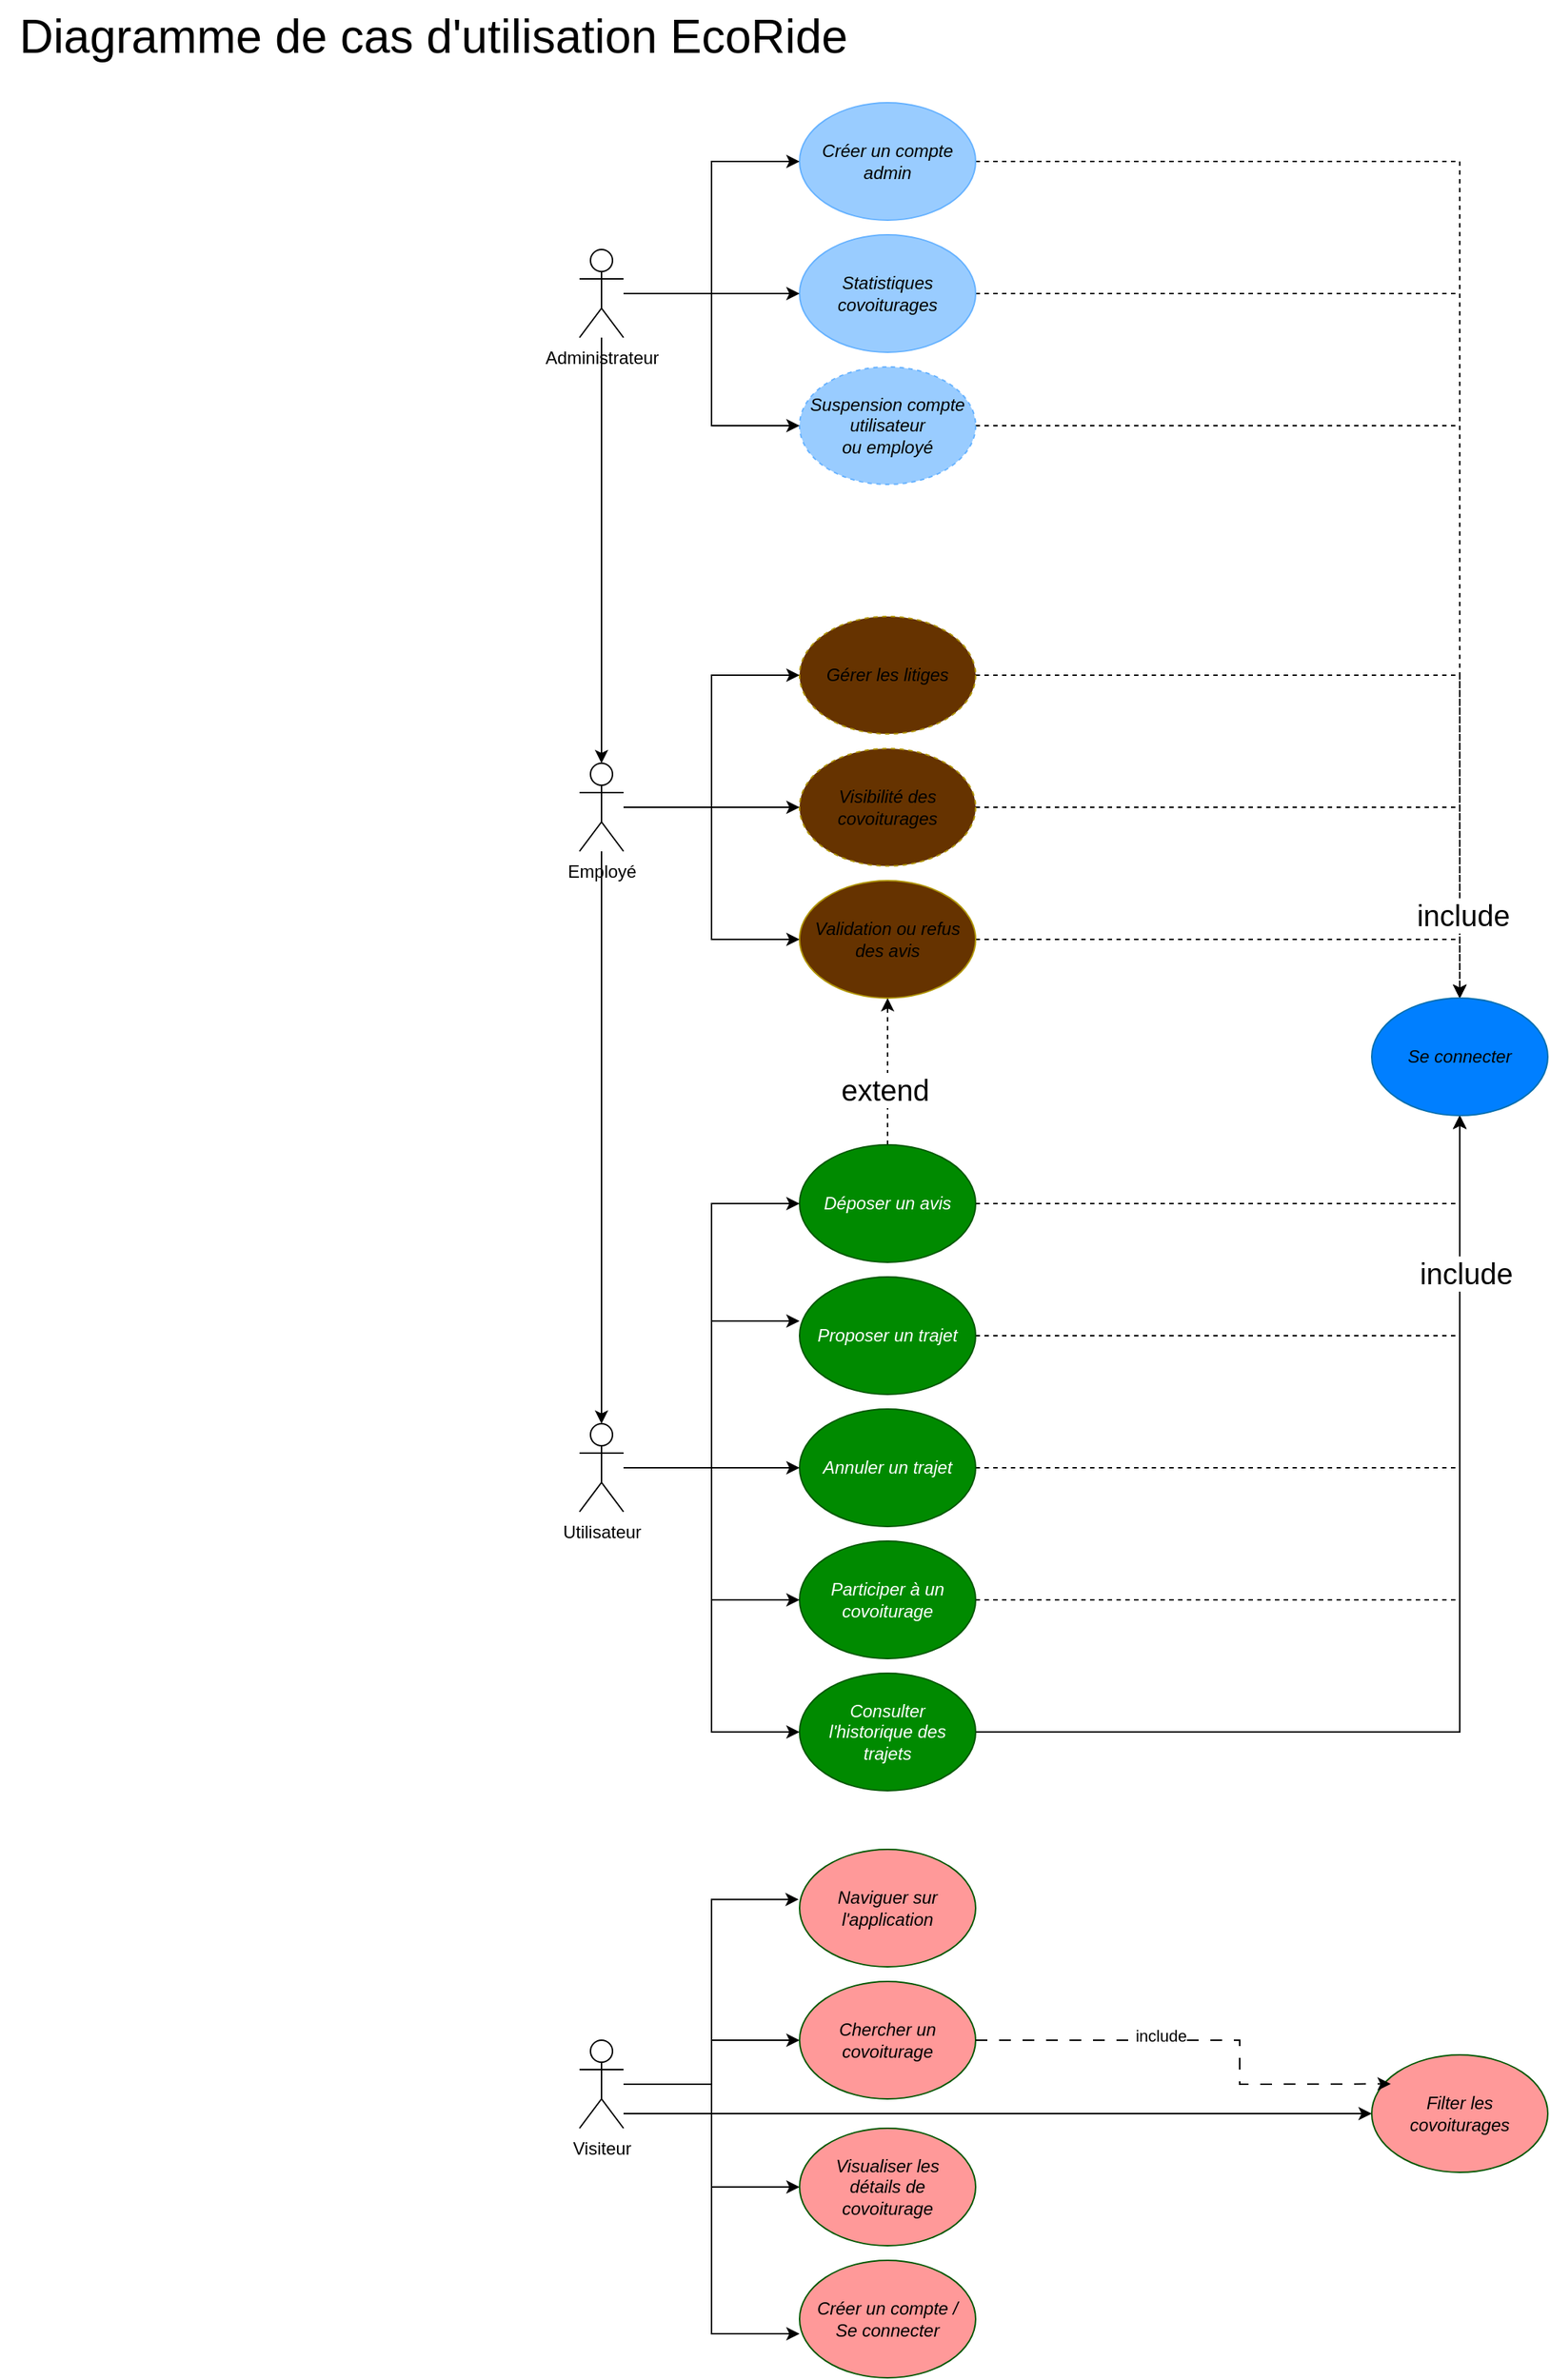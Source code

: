 <mxfile version="25.0.3">
  <diagram name="Page-1" id="2YBvvXClWsGukQMizWep">
    <mxGraphModel dx="4097" dy="2109" grid="1" gridSize="10" guides="1" tooltips="1" connect="1" arrows="1" fold="1" page="1" pageScale="1" pageWidth="1169" pageHeight="1654" math="0" shadow="0">
      <root>
        <mxCell id="0" />
        <mxCell id="1" parent="0" />
        <mxCell id="p1_bvQ4lCgfAWQzNd4JW-222" style="edgeStyle=orthogonalEdgeStyle;rounded=0;orthogonalLoop=1;jettySize=auto;html=1;entryX=0.5;entryY=0;entryDx=0;entryDy=0;dashed=1;" parent="1" source="p1_bvQ4lCgfAWQzNd4JW-65" target="p1_bvQ4lCgfAWQzNd4JW-182" edge="1">
          <mxGeometry relative="1" as="geometry" />
        </mxCell>
        <mxCell id="p1_bvQ4lCgfAWQzNd4JW-65" value="&lt;font color=&quot;#000000&quot;&gt;Créer un compte admin&lt;/font&gt;" style="ellipse;whiteSpace=wrap;html=1;fillColor=#99CCFF;strokeColor=#66B2FF;fontColor=#ffffff;fontStyle=2" parent="1" vertex="1">
          <mxGeometry x="560" y="90" width="120" height="80" as="geometry" />
        </mxCell>
        <mxCell id="p1_bvQ4lCgfAWQzNd4JW-223" style="edgeStyle=orthogonalEdgeStyle;rounded=0;orthogonalLoop=1;jettySize=auto;html=1;entryX=0.5;entryY=0;entryDx=0;entryDy=0;dashed=1;" parent="1" source="p1_bvQ4lCgfAWQzNd4JW-66" target="p1_bvQ4lCgfAWQzNd4JW-182" edge="1">
          <mxGeometry relative="1" as="geometry" />
        </mxCell>
        <mxCell id="p1_bvQ4lCgfAWQzNd4JW-66" value="&lt;font color=&quot;#000000&quot;&gt;Statistiques covoiturages&lt;/font&gt;" style="ellipse;whiteSpace=wrap;html=1;fillColor=#99CCFF;strokeColor=#66B2FF;fontColor=#ffffff;fontStyle=2" parent="1" vertex="1">
          <mxGeometry x="560" y="180" width="120" height="80" as="geometry" />
        </mxCell>
        <mxCell id="p1_bvQ4lCgfAWQzNd4JW-224" style="edgeStyle=orthogonalEdgeStyle;rounded=0;orthogonalLoop=1;jettySize=auto;html=1;entryX=0.5;entryY=0;entryDx=0;entryDy=0;dashed=1;" parent="1" source="p1_bvQ4lCgfAWQzNd4JW-67" target="p1_bvQ4lCgfAWQzNd4JW-182" edge="1">
          <mxGeometry relative="1" as="geometry" />
        </mxCell>
        <mxCell id="p1_bvQ4lCgfAWQzNd4JW-67" value="&lt;font color=&quot;#000000&quot;&gt;Suspension compte utilisateur&lt;/font&gt;&lt;div&gt;&lt;font color=&quot;#000000&quot;&gt;ou employé&lt;/font&gt;&lt;/div&gt;" style="ellipse;whiteSpace=wrap;html=1;fillColor=#99CCFF;strokeColor=#66B2FF;fontColor=#ffffff;fontStyle=2;dashed=1;" parent="1" vertex="1">
          <mxGeometry x="560" y="270" width="120" height="80" as="geometry" />
        </mxCell>
        <mxCell id="p1_bvQ4lCgfAWQzNd4JW-225" style="edgeStyle=orthogonalEdgeStyle;rounded=0;orthogonalLoop=1;jettySize=auto;html=1;dashed=1;entryX=0.5;entryY=0;entryDx=0;entryDy=0;" parent="1" source="p1_bvQ4lCgfAWQzNd4JW-68" target="p1_bvQ4lCgfAWQzNd4JW-182" edge="1">
          <mxGeometry relative="1" as="geometry">
            <mxPoint x="1240" y="680" as="targetPoint" />
          </mxGeometry>
        </mxCell>
        <mxCell id="p1_bvQ4lCgfAWQzNd4JW-68" value="Gérer les litiges" style="ellipse;whiteSpace=wrap;html=1;fillColor=#663300;strokeColor=#B09500;fontColor=#000000;fontStyle=2;dashed=1;" parent="1" vertex="1">
          <mxGeometry x="560" y="440" width="120" height="80" as="geometry" />
        </mxCell>
        <mxCell id="p1_bvQ4lCgfAWQzNd4JW-226" style="edgeStyle=orthogonalEdgeStyle;rounded=0;orthogonalLoop=1;jettySize=auto;html=1;entryX=0.5;entryY=0;entryDx=0;entryDy=0;dashed=1;" parent="1" source="p1_bvQ4lCgfAWQzNd4JW-69" target="p1_bvQ4lCgfAWQzNd4JW-182" edge="1">
          <mxGeometry relative="1" as="geometry" />
        </mxCell>
        <mxCell id="p1_bvQ4lCgfAWQzNd4JW-228" value="&lt;font style=&quot;font-size: 20px;&quot;&gt;include&lt;/font&gt;" style="edgeLabel;html=1;align=center;verticalAlign=middle;resizable=0;points=[];" parent="p1_bvQ4lCgfAWQzNd4JW-226" vertex="1" connectable="0">
          <mxGeometry x="0.756" y="2" relative="1" as="geometry">
            <mxPoint y="-1" as="offset" />
          </mxGeometry>
        </mxCell>
        <mxCell id="p1_bvQ4lCgfAWQzNd4JW-69" value="&lt;div&gt;Visibilité des&lt;/div&gt;&lt;div&gt;covoiturages&lt;/div&gt;" style="ellipse;whiteSpace=wrap;html=1;fillColor=#663300;strokeColor=#B09500;fontColor=#000000;fontStyle=2;dashed=1;" parent="1" vertex="1">
          <mxGeometry x="560" y="530" width="120" height="80" as="geometry" />
        </mxCell>
        <mxCell id="p1_bvQ4lCgfAWQzNd4JW-227" style="edgeStyle=orthogonalEdgeStyle;rounded=0;orthogonalLoop=1;jettySize=auto;html=1;entryX=0.5;entryY=0;entryDx=0;entryDy=0;dashed=1;" parent="1" source="p1_bvQ4lCgfAWQzNd4JW-70" target="p1_bvQ4lCgfAWQzNd4JW-182" edge="1">
          <mxGeometry relative="1" as="geometry" />
        </mxCell>
        <mxCell id="p1_bvQ4lCgfAWQzNd4JW-70" value="&lt;div&gt;Validation ou refus&lt;/div&gt;&lt;div&gt;des avis&lt;/div&gt;" style="ellipse;whiteSpace=wrap;html=1;fillColor=#663300;strokeColor=#B09500;fontColor=#000000;fontStyle=2" parent="1" vertex="1">
          <mxGeometry x="560" y="620" width="120" height="80" as="geometry" />
        </mxCell>
        <mxCell id="p1_bvQ4lCgfAWQzNd4JW-229" style="edgeStyle=orthogonalEdgeStyle;rounded=0;orthogonalLoop=1;jettySize=auto;html=1;entryX=0.5;entryY=1;entryDx=0;entryDy=0;dashed=1;" parent="1" source="p1_bvQ4lCgfAWQzNd4JW-72" target="p1_bvQ4lCgfAWQzNd4JW-182" edge="1">
          <mxGeometry relative="1" as="geometry" />
        </mxCell>
        <mxCell id="p1_bvQ4lCgfAWQzNd4JW-234" style="edgeStyle=orthogonalEdgeStyle;rounded=0;orthogonalLoop=1;jettySize=auto;html=1;dashed=1;" parent="1" source="p1_bvQ4lCgfAWQzNd4JW-72" target="p1_bvQ4lCgfAWQzNd4JW-70" edge="1">
          <mxGeometry relative="1" as="geometry" />
        </mxCell>
        <mxCell id="p1_bvQ4lCgfAWQzNd4JW-235" value="&lt;font style=&quot;font-size: 20px;&quot;&gt;extend&lt;/font&gt;" style="edgeLabel;html=1;align=center;verticalAlign=middle;resizable=0;points=[];" parent="p1_bvQ4lCgfAWQzNd4JW-234" vertex="1" connectable="0">
          <mxGeometry x="-0.239" y="2" relative="1" as="geometry">
            <mxPoint as="offset" />
          </mxGeometry>
        </mxCell>
        <mxCell id="p1_bvQ4lCgfAWQzNd4JW-72" value="Déposer un avis" style="ellipse;whiteSpace=wrap;html=1;fillColor=#008a00;strokeColor=#005700;fontColor=#ffffff;fontStyle=2" parent="1" vertex="1">
          <mxGeometry x="560" y="800" width="120" height="80" as="geometry" />
        </mxCell>
        <mxCell id="p1_bvQ4lCgfAWQzNd4JW-230" style="edgeStyle=orthogonalEdgeStyle;rounded=0;orthogonalLoop=1;jettySize=auto;html=1;entryX=0.5;entryY=1;entryDx=0;entryDy=0;dashed=1;" parent="1" source="p1_bvQ4lCgfAWQzNd4JW-73" target="p1_bvQ4lCgfAWQzNd4JW-182" edge="1">
          <mxGeometry relative="1" as="geometry" />
        </mxCell>
        <mxCell id="p1_bvQ4lCgfAWQzNd4JW-73" value="Proposer un trajet" style="ellipse;whiteSpace=wrap;html=1;fillColor=#008a00;strokeColor=#005700;fontColor=#ffffff;fontStyle=2" parent="1" vertex="1">
          <mxGeometry x="560" y="890" width="120" height="80" as="geometry" />
        </mxCell>
        <mxCell id="p1_bvQ4lCgfAWQzNd4JW-231" style="edgeStyle=orthogonalEdgeStyle;rounded=0;orthogonalLoop=1;jettySize=auto;html=1;entryX=0.5;entryY=1;entryDx=0;entryDy=0;dashed=1;" parent="1" source="p1_bvQ4lCgfAWQzNd4JW-179" target="p1_bvQ4lCgfAWQzNd4JW-182" edge="1">
          <mxGeometry relative="1" as="geometry" />
        </mxCell>
        <mxCell id="p1_bvQ4lCgfAWQzNd4JW-179" value="Annuler un trajet" style="ellipse;whiteSpace=wrap;html=1;fillColor=#008a00;strokeColor=#005700;fontColor=#ffffff;fontStyle=2" parent="1" vertex="1">
          <mxGeometry x="560" y="980" width="120" height="80" as="geometry" />
        </mxCell>
        <mxCell id="p1_bvQ4lCgfAWQzNd4JW-232" style="edgeStyle=orthogonalEdgeStyle;rounded=0;orthogonalLoop=1;jettySize=auto;html=1;entryX=0.5;entryY=1;entryDx=0;entryDy=0;dashed=1;" parent="1" source="p1_bvQ4lCgfAWQzNd4JW-180" target="p1_bvQ4lCgfAWQzNd4JW-182" edge="1">
          <mxGeometry relative="1" as="geometry" />
        </mxCell>
        <mxCell id="p1_bvQ4lCgfAWQzNd4JW-180" value="&lt;div&gt;Participer à un&lt;/div&gt;&lt;div&gt;covoiturage&lt;/div&gt;" style="ellipse;whiteSpace=wrap;html=1;fillColor=#008a00;strokeColor=#005700;fontColor=#ffffff;fontStyle=2" parent="1" vertex="1">
          <mxGeometry x="560" y="1070" width="120" height="80" as="geometry" />
        </mxCell>
        <mxCell id="p1_bvQ4lCgfAWQzNd4JW-233" style="edgeStyle=orthogonalEdgeStyle;rounded=0;orthogonalLoop=1;jettySize=auto;html=1;entryX=0.5;entryY=1;entryDx=0;entryDy=0;" parent="1" source="p1_bvQ4lCgfAWQzNd4JW-181" target="p1_bvQ4lCgfAWQzNd4JW-182" edge="1">
          <mxGeometry relative="1" as="geometry" />
        </mxCell>
        <mxCell id="p1_bvQ4lCgfAWQzNd4JW-237" value="&lt;font style=&quot;font-size: 20px;&quot;&gt;include&lt;/font&gt;" style="edgeLabel;html=1;align=center;verticalAlign=middle;resizable=0;points=[];" parent="p1_bvQ4lCgfAWQzNd4JW-233" vertex="1" connectable="0">
          <mxGeometry x="0.716" y="-4" relative="1" as="geometry">
            <mxPoint as="offset" />
          </mxGeometry>
        </mxCell>
        <mxCell id="p1_bvQ4lCgfAWQzNd4JW-181" value="&lt;div&gt;Consulter&lt;/div&gt;&lt;div&gt;l&#39;historique des&lt;/div&gt;&lt;div&gt;trajets&lt;/div&gt;" style="ellipse;whiteSpace=wrap;html=1;fillColor=#008a00;strokeColor=#005700;fontColor=#ffffff;fontStyle=2" parent="1" vertex="1">
          <mxGeometry x="560" y="1160" width="120" height="80" as="geometry" />
        </mxCell>
        <mxCell id="p1_bvQ4lCgfAWQzNd4JW-182" value="&lt;div&gt;&lt;font color=&quot;#000000&quot;&gt;Se connecter&lt;/font&gt;&lt;/div&gt;" style="ellipse;whiteSpace=wrap;html=1;fillColor=#007FFF;strokeColor=#006EAF;fontColor=#ffffff;fontStyle=2" parent="1" vertex="1">
          <mxGeometry x="950" y="700" width="120" height="80" as="geometry" />
        </mxCell>
        <mxCell id="p1_bvQ4lCgfAWQzNd4JW-195" style="edgeStyle=orthogonalEdgeStyle;rounded=0;orthogonalLoop=1;jettySize=auto;html=1;entryX=0;entryY=0.5;entryDx=0;entryDy=0;" parent="1" source="p1_bvQ4lCgfAWQzNd4JW-183" target="p1_bvQ4lCgfAWQzNd4JW-66" edge="1">
          <mxGeometry relative="1" as="geometry" />
        </mxCell>
        <mxCell id="p1_bvQ4lCgfAWQzNd4JW-196" style="edgeStyle=orthogonalEdgeStyle;rounded=0;orthogonalLoop=1;jettySize=auto;html=1;entryX=0;entryY=0.5;entryDx=0;entryDy=0;" parent="1" source="p1_bvQ4lCgfAWQzNd4JW-183" target="p1_bvQ4lCgfAWQzNd4JW-65" edge="1">
          <mxGeometry relative="1" as="geometry" />
        </mxCell>
        <mxCell id="p1_bvQ4lCgfAWQzNd4JW-197" style="edgeStyle=orthogonalEdgeStyle;rounded=0;orthogonalLoop=1;jettySize=auto;html=1;entryX=0;entryY=0.5;entryDx=0;entryDy=0;" parent="1" source="p1_bvQ4lCgfAWQzNd4JW-183" target="p1_bvQ4lCgfAWQzNd4JW-67" edge="1">
          <mxGeometry relative="1" as="geometry" />
        </mxCell>
        <mxCell id="p1_bvQ4lCgfAWQzNd4JW-199" value="" style="edgeStyle=orthogonalEdgeStyle;rounded=0;orthogonalLoop=1;jettySize=auto;html=1;entryX=0.5;entryY=0;entryDx=0;entryDy=0;entryPerimeter=0;" parent="1" source="p1_bvQ4lCgfAWQzNd4JW-183" target="p1_bvQ4lCgfAWQzNd4JW-198" edge="1">
          <mxGeometry relative="1" as="geometry">
            <mxPoint x="425" y="520" as="targetPoint" />
          </mxGeometry>
        </mxCell>
        <mxCell id="p1_bvQ4lCgfAWQzNd4JW-183" value="Administrateur" style="shape=umlActor;verticalLabelPosition=bottom;verticalAlign=top;html=1;outlineConnect=0;" parent="1" vertex="1">
          <mxGeometry x="410" y="190" width="30" height="60" as="geometry" />
        </mxCell>
        <mxCell id="p1_bvQ4lCgfAWQzNd4JW-187" style="edgeStyle=orthogonalEdgeStyle;rounded=0;orthogonalLoop=1;jettySize=auto;html=1;entryX=0;entryY=0.5;entryDx=0;entryDy=0;" parent="1" source="p1_bvQ4lCgfAWQzNd4JW-184" target="p1_bvQ4lCgfAWQzNd4JW-72" edge="1">
          <mxGeometry relative="1" as="geometry" />
        </mxCell>
        <mxCell id="p1_bvQ4lCgfAWQzNd4JW-189" style="edgeStyle=orthogonalEdgeStyle;rounded=0;orthogonalLoop=1;jettySize=auto;html=1;entryX=0;entryY=0.5;entryDx=0;entryDy=0;" parent="1" source="p1_bvQ4lCgfAWQzNd4JW-184" target="p1_bvQ4lCgfAWQzNd4JW-179" edge="1">
          <mxGeometry relative="1" as="geometry" />
        </mxCell>
        <mxCell id="p1_bvQ4lCgfAWQzNd4JW-190" style="edgeStyle=orthogonalEdgeStyle;rounded=0;orthogonalLoop=1;jettySize=auto;html=1;entryX=0;entryY=0.5;entryDx=0;entryDy=0;" parent="1" source="p1_bvQ4lCgfAWQzNd4JW-184" target="p1_bvQ4lCgfAWQzNd4JW-180" edge="1">
          <mxGeometry relative="1" as="geometry" />
        </mxCell>
        <mxCell id="p1_bvQ4lCgfAWQzNd4JW-191" style="edgeStyle=orthogonalEdgeStyle;rounded=0;orthogonalLoop=1;jettySize=auto;html=1;entryX=0;entryY=0.5;entryDx=0;entryDy=0;" parent="1" source="p1_bvQ4lCgfAWQzNd4JW-184" target="p1_bvQ4lCgfAWQzNd4JW-181" edge="1">
          <mxGeometry relative="1" as="geometry" />
        </mxCell>
        <mxCell id="p1_bvQ4lCgfAWQzNd4JW-184" value="Utilisateur" style="shape=umlActor;verticalLabelPosition=bottom;verticalAlign=top;html=1;outlineConnect=0;" parent="1" vertex="1">
          <mxGeometry x="410" y="990" width="30" height="60" as="geometry" />
        </mxCell>
        <mxCell id="p1_bvQ4lCgfAWQzNd4JW-188" style="edgeStyle=orthogonalEdgeStyle;rounded=0;orthogonalLoop=1;jettySize=auto;html=1;entryX=0;entryY=0.375;entryDx=0;entryDy=0;entryPerimeter=0;" parent="1" source="p1_bvQ4lCgfAWQzNd4JW-184" target="p1_bvQ4lCgfAWQzNd4JW-73" edge="1">
          <mxGeometry relative="1" as="geometry" />
        </mxCell>
        <mxCell id="p1_bvQ4lCgfAWQzNd4JW-202" style="edgeStyle=orthogonalEdgeStyle;rounded=0;orthogonalLoop=1;jettySize=auto;html=1;" parent="1" source="p1_bvQ4lCgfAWQzNd4JW-198" target="p1_bvQ4lCgfAWQzNd4JW-184" edge="1">
          <mxGeometry relative="1" as="geometry">
            <mxPoint x="425" y="980" as="targetPoint" />
          </mxGeometry>
        </mxCell>
        <mxCell id="p1_bvQ4lCgfAWQzNd4JW-238" style="edgeStyle=orthogonalEdgeStyle;rounded=0;orthogonalLoop=1;jettySize=auto;html=1;entryX=0;entryY=0.5;entryDx=0;entryDy=0;" parent="1" source="p1_bvQ4lCgfAWQzNd4JW-198" target="p1_bvQ4lCgfAWQzNd4JW-68" edge="1">
          <mxGeometry relative="1" as="geometry" />
        </mxCell>
        <mxCell id="p1_bvQ4lCgfAWQzNd4JW-239" style="edgeStyle=orthogonalEdgeStyle;rounded=0;orthogonalLoop=1;jettySize=auto;html=1;entryX=0;entryY=0.5;entryDx=0;entryDy=0;" parent="1" source="p1_bvQ4lCgfAWQzNd4JW-198" target="p1_bvQ4lCgfAWQzNd4JW-69" edge="1">
          <mxGeometry relative="1" as="geometry" />
        </mxCell>
        <mxCell id="p1_bvQ4lCgfAWQzNd4JW-240" style="edgeStyle=orthogonalEdgeStyle;rounded=0;orthogonalLoop=1;jettySize=auto;html=1;entryX=0;entryY=0.5;entryDx=0;entryDy=0;" parent="1" source="p1_bvQ4lCgfAWQzNd4JW-198" target="p1_bvQ4lCgfAWQzNd4JW-70" edge="1">
          <mxGeometry relative="1" as="geometry" />
        </mxCell>
        <mxCell id="p1_bvQ4lCgfAWQzNd4JW-198" value="Employé" style="shape=umlActor;verticalLabelPosition=bottom;verticalAlign=top;html=1;outlineConnect=0;" parent="1" vertex="1">
          <mxGeometry x="410" y="540" width="30" height="60" as="geometry" />
        </mxCell>
        <mxCell id="p1_bvQ4lCgfAWQzNd4JW-212" style="edgeStyle=orthogonalEdgeStyle;rounded=0;orthogonalLoop=1;jettySize=auto;html=1;entryX=0;entryY=0.5;entryDx=0;entryDy=0;" parent="1" source="p1_bvQ4lCgfAWQzNd4JW-204" target="p1_bvQ4lCgfAWQzNd4JW-206" edge="1">
          <mxGeometry relative="1" as="geometry" />
        </mxCell>
        <mxCell id="p1_bvQ4lCgfAWQzNd4JW-213" style="edgeStyle=orthogonalEdgeStyle;rounded=0;orthogonalLoop=1;jettySize=auto;html=1;entryX=0;entryY=0.5;entryDx=0;entryDy=0;" parent="1" source="p1_bvQ4lCgfAWQzNd4JW-204" target="p1_bvQ4lCgfAWQzNd4JW-207" edge="1">
          <mxGeometry relative="1" as="geometry" />
        </mxCell>
        <mxCell id="p1_bvQ4lCgfAWQzNd4JW-216" style="edgeStyle=orthogonalEdgeStyle;rounded=0;orthogonalLoop=1;jettySize=auto;html=1;entryX=0;entryY=0.5;entryDx=0;entryDy=0;" parent="1" source="p1_bvQ4lCgfAWQzNd4JW-204" target="p1_bvQ4lCgfAWQzNd4JW-210" edge="1">
          <mxGeometry relative="1" as="geometry">
            <Array as="points">
              <mxPoint x="580" y="1460" />
              <mxPoint x="580" y="1460" />
            </Array>
          </mxGeometry>
        </mxCell>
        <mxCell id="p1_bvQ4lCgfAWQzNd4JW-204" value="Visiteur" style="shape=umlActor;verticalLabelPosition=bottom;verticalAlign=top;html=1;outlineConnect=0;" parent="1" vertex="1">
          <mxGeometry x="410" y="1410" width="30" height="60" as="geometry" />
        </mxCell>
        <mxCell id="p1_bvQ4lCgfAWQzNd4JW-205" value="&lt;div&gt;Naviguer sur&lt;/div&gt;&lt;div&gt;l&#39;application&lt;/div&gt;" style="ellipse;whiteSpace=wrap;html=1;fillColor=#FF9999;strokeColor=#005700;fontColor=#000000;fontStyle=2" parent="1" vertex="1">
          <mxGeometry x="560" y="1280" width="120" height="80" as="geometry" />
        </mxCell>
        <mxCell id="p1_bvQ4lCgfAWQzNd4JW-206" value="&lt;div&gt;Chercher un&lt;/div&gt;&lt;div&gt;covoiturage&lt;/div&gt;" style="ellipse;whiteSpace=wrap;html=1;fillColor=#FF9999;strokeColor=#005700;fontColor=#000000;fontStyle=2" parent="1" vertex="1">
          <mxGeometry x="560" y="1370" width="120" height="80" as="geometry" />
        </mxCell>
        <mxCell id="p1_bvQ4lCgfAWQzNd4JW-207" value="&lt;div&gt;Visualiser les&lt;/div&gt;&lt;div&gt;détails de&lt;/div&gt;&lt;div&gt;covoiturage&lt;/div&gt;" style="ellipse;whiteSpace=wrap;html=1;fillColor=#FF9999;strokeColor=#005700;fontColor=#000000;fontStyle=2" parent="1" vertex="1">
          <mxGeometry x="560" y="1470" width="120" height="80" as="geometry" />
        </mxCell>
        <mxCell id="p1_bvQ4lCgfAWQzNd4JW-208" value="&lt;div&gt;Créer un compte /&lt;/div&gt;&lt;div&gt;Se connecter&lt;/div&gt;" style="ellipse;whiteSpace=wrap;html=1;fillColor=#FF9999;strokeColor=#005700;fontColor=#000000;fontStyle=2" parent="1" vertex="1">
          <mxGeometry x="560" y="1560" width="120" height="80" as="geometry" />
        </mxCell>
        <mxCell id="p1_bvQ4lCgfAWQzNd4JW-210" value="&lt;div&gt;Filter les&lt;/div&gt;&lt;div&gt;covoiturages&lt;/div&gt;" style="ellipse;whiteSpace=wrap;html=1;fillColor=#FF9999;strokeColor=#005700;fontColor=#000000;fontStyle=2" parent="1" vertex="1">
          <mxGeometry x="950" y="1420" width="120" height="80" as="geometry" />
        </mxCell>
        <mxCell id="p1_bvQ4lCgfAWQzNd4JW-211" style="edgeStyle=orthogonalEdgeStyle;rounded=0;orthogonalLoop=1;jettySize=auto;html=1;entryX=-0.005;entryY=0.426;entryDx=0;entryDy=0;entryPerimeter=0;" parent="1" source="p1_bvQ4lCgfAWQzNd4JW-204" target="p1_bvQ4lCgfAWQzNd4JW-205" edge="1">
          <mxGeometry relative="1" as="geometry" />
        </mxCell>
        <mxCell id="p1_bvQ4lCgfAWQzNd4JW-214" style="edgeStyle=orthogonalEdgeStyle;rounded=0;orthogonalLoop=1;jettySize=auto;html=1;entryX=0;entryY=0.625;entryDx=0;entryDy=0;entryPerimeter=0;" parent="1" source="p1_bvQ4lCgfAWQzNd4JW-204" target="p1_bvQ4lCgfAWQzNd4JW-208" edge="1">
          <mxGeometry relative="1" as="geometry" />
        </mxCell>
        <mxCell id="p1_bvQ4lCgfAWQzNd4JW-219" value="" style="endArrow=classic;html=1;rounded=0;exitX=1;exitY=0.5;exitDx=0;exitDy=0;dashed=1;dashPattern=8 8;entryX=0.108;entryY=0.247;entryDx=0;entryDy=0;entryPerimeter=0;" parent="1" source="p1_bvQ4lCgfAWQzNd4JW-206" target="p1_bvQ4lCgfAWQzNd4JW-210" edge="1">
          <mxGeometry width="50" height="50" relative="1" as="geometry">
            <mxPoint x="830" y="1460" as="sourcePoint" />
            <mxPoint x="900" y="1410" as="targetPoint" />
            <Array as="points">
              <mxPoint x="860" y="1410" />
              <mxPoint x="860" y="1440" />
            </Array>
          </mxGeometry>
        </mxCell>
        <mxCell id="p1_bvQ4lCgfAWQzNd4JW-220" value="include" style="edgeLabel;html=1;align=center;verticalAlign=middle;resizable=0;points=[];" parent="p1_bvQ4lCgfAWQzNd4JW-219" vertex="1" connectable="0">
          <mxGeometry x="0.312" y="1" relative="1" as="geometry">
            <mxPoint x="-55" y="-29" as="offset" />
          </mxGeometry>
        </mxCell>
        <mxCell id="nWyrY5JBI91KnFVhD3VQ-1" value="&lt;font style=&quot;font-size: 32px;&quot;&gt;Diagramme de cas d&#39;utilisation EcoRide&lt;/font&gt;" style="text;html=1;align=center;verticalAlign=middle;resizable=0;points=[];autosize=1;strokeColor=none;fillColor=none;" vertex="1" parent="1">
          <mxGeometry x="15" y="20" width="590" height="50" as="geometry" />
        </mxCell>
      </root>
    </mxGraphModel>
  </diagram>
</mxfile>
